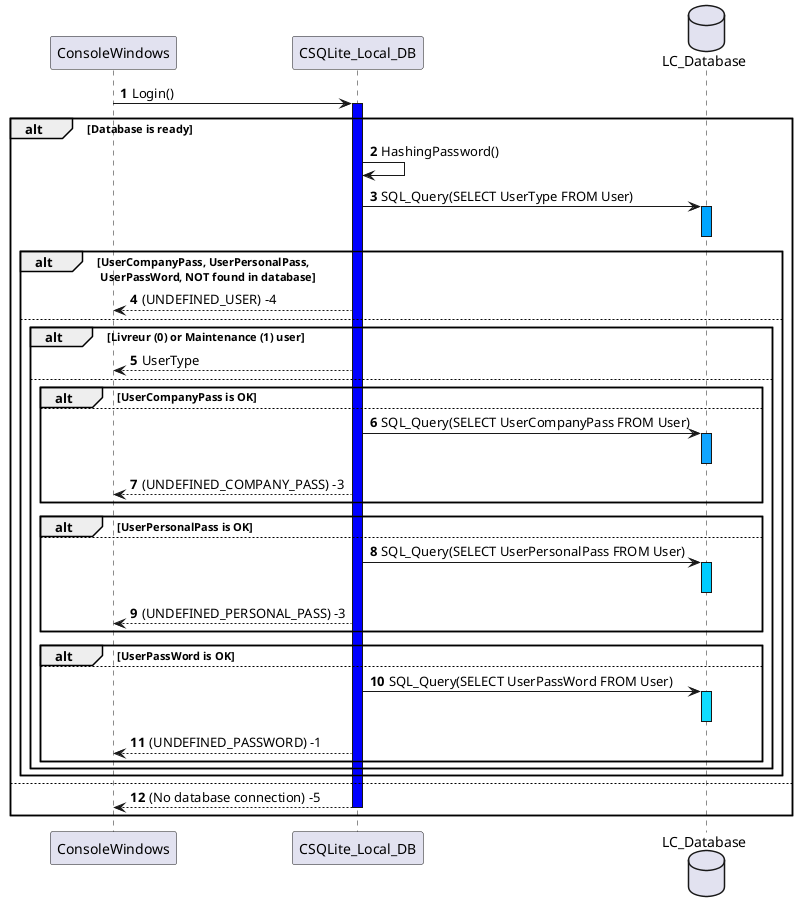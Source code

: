 @startuml


autonumber
ConsoleWindows-> CSQLite_Local_DB  : Login()
activate CSQLite_Local_DB #0000FF

alt Database is ready
     database LC_Database
     CSQLite_Local_DB  -> CSQLite_Local_DB : HashingPassword()
     CSQLite_Local_DB -> LC_Database : SQL_Query(SELECT UserType FROM User)
     activate LC_Database #00A5FF
     deactivate LC_Database
     
     alt UserCompanyPass, UserPersonalPass,\n UserPassWord, NOT found in database
         CSQLite_Local_DB  --> ConsoleWindows : (UNDEFINED_USER) -4
     else

         alt Livreur (0) or Maintenance (1) user
         CSQLite_Local_DB  --> ConsoleWindows : UserType

         else

             alt UserCompanyPass is OK
             else
                  CSQLite_Local_DB -> LC_Database : SQL_Query(SELECT UserCompanyPass FROM User)
                  activate LC_Database #11A5FF
                  deactivate LC_Database
                  CSQLite_Local_DB  --> ConsoleWindows:  (UNDEFINED_COMPANY_PASS) -3
             end

             alt UserPersonalPass is OK
             else
                  CSQLite_Local_DB -> LC_Database : SQL_Query(SELECT UserPersonalPass FROM User)
                  activate LC_Database #00CCFF
                  deactivate LC_Database
                  CSQLite_Local_DB  --> ConsoleWindows: (UNDEFINED_PERSONAL_PASS) -3
             end

             alt UserPassWord is OK
             else
                  CSQLite_Local_DB -> LC_Database : SQL_Query(SELECT UserPassWord FROM User)
                  activate LC_Database #10DDFF
                  deactivate LC_Database
                  CSQLite_Local_DB  --> ConsoleWindows: (UNDEFINED_PASSWORD) -1
             end
         end
     end

else
     CSQLite_Local_DB  --> ConsoleWindows : (No database connection) -5
     deactivate CSQLite_Local_DB
end

@enduml
